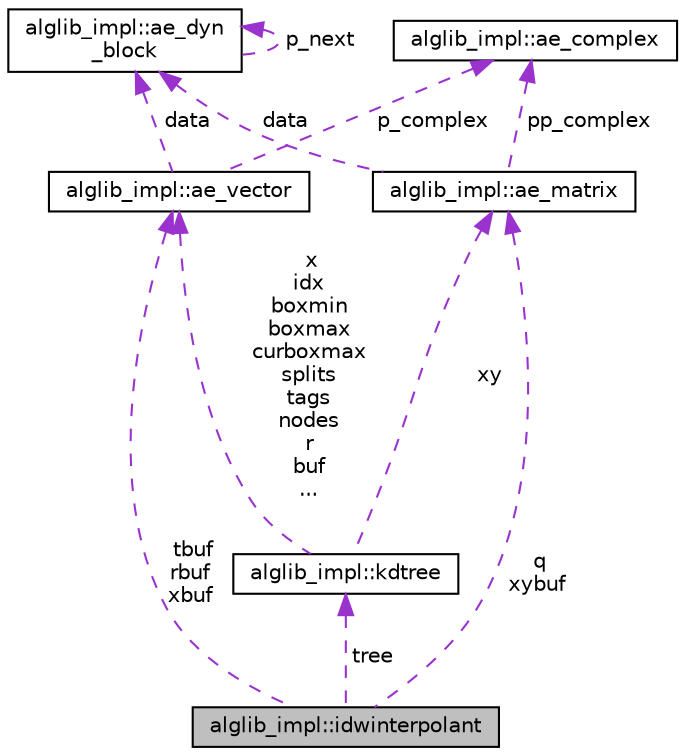 digraph "alglib_impl::idwinterpolant"
{
  edge [fontname="Helvetica",fontsize="10",labelfontname="Helvetica",labelfontsize="10"];
  node [fontname="Helvetica",fontsize="10",shape=record];
  Node1 [label="alglib_impl::idwinterpolant",height=0.2,width=0.4,color="black", fillcolor="grey75", style="filled", fontcolor="black"];
  Node2 -> Node1 [dir="back",color="darkorchid3",fontsize="10",style="dashed",label=" tree" ,fontname="Helvetica"];
  Node2 [label="alglib_impl::kdtree",height=0.2,width=0.4,color="black", fillcolor="white", style="filled",URL="$structalglib__impl_1_1kdtree.html"];
  Node3 -> Node2 [dir="back",color="darkorchid3",fontsize="10",style="dashed",label=" x\nidx\nboxmin\nboxmax\ncurboxmax\nsplits\ntags\nnodes\nr\nbuf\n..." ,fontname="Helvetica"];
  Node3 [label="alglib_impl::ae_vector",height=0.2,width=0.4,color="black", fillcolor="white", style="filled",URL="$structalglib__impl_1_1ae__vector.html"];
  Node4 -> Node3 [dir="back",color="darkorchid3",fontsize="10",style="dashed",label=" data" ,fontname="Helvetica"];
  Node4 [label="alglib_impl::ae_dyn\l_block",height=0.2,width=0.4,color="black", fillcolor="white", style="filled",URL="$structalglib__impl_1_1ae__dyn__block.html"];
  Node4 -> Node4 [dir="back",color="darkorchid3",fontsize="10",style="dashed",label=" p_next" ,fontname="Helvetica"];
  Node5 -> Node3 [dir="back",color="darkorchid3",fontsize="10",style="dashed",label=" p_complex" ,fontname="Helvetica"];
  Node5 [label="alglib_impl::ae_complex",height=0.2,width=0.4,color="black", fillcolor="white", style="filled",URL="$structalglib__impl_1_1ae__complex.html"];
  Node6 -> Node2 [dir="back",color="darkorchid3",fontsize="10",style="dashed",label=" xy" ,fontname="Helvetica"];
  Node6 [label="alglib_impl::ae_matrix",height=0.2,width=0.4,color="black", fillcolor="white", style="filled",URL="$structalglib__impl_1_1ae__matrix.html"];
  Node4 -> Node6 [dir="back",color="darkorchid3",fontsize="10",style="dashed",label=" data" ,fontname="Helvetica"];
  Node5 -> Node6 [dir="back",color="darkorchid3",fontsize="10",style="dashed",label=" pp_complex" ,fontname="Helvetica"];
  Node3 -> Node1 [dir="back",color="darkorchid3",fontsize="10",style="dashed",label=" tbuf\nrbuf\nxbuf" ,fontname="Helvetica"];
  Node6 -> Node1 [dir="back",color="darkorchid3",fontsize="10",style="dashed",label=" q\nxybuf" ,fontname="Helvetica"];
}
